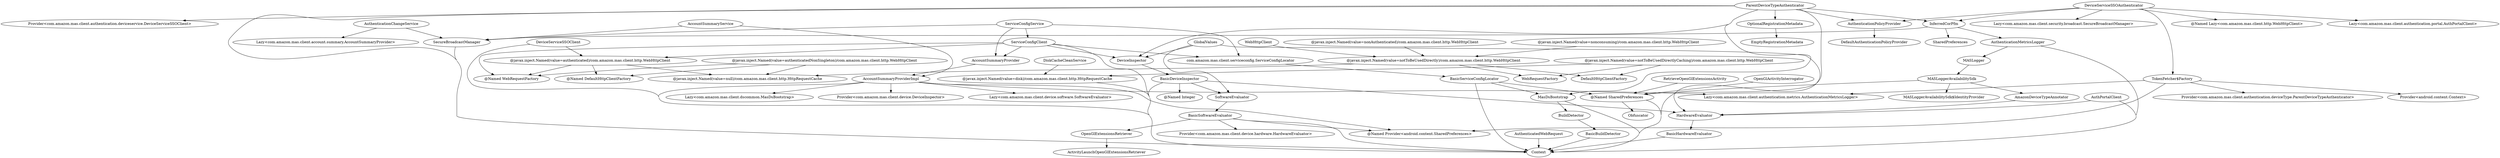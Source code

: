 digraph G1 {
  concentrate = true;
  n2 [label="@Named SharedPreferences"];
  n2 -> Context;
  n2 -> Obfuscator;
  n3 [label="@javax.inject.Named(value=authenticated)/com.amazon.mas.client.http.WebHttpClient"];
  n4 [label="@Named DefaultHttpClientFactory"];
  n3 -> n4;
  n5 [label="@Named WebRequestFactory"];
  n3 -> n5;
  n6 [label="@javax.inject.Named(value=null)/com.amazon.mas.client.http.HttpRequestCache"];
  n3 -> n6;
  n7 [label="@javax.inject.Named(value=authenticatedNonSingleton)/com.amazon.mas.client.http.WebHttpClient"];
  n7 -> n4;
  n7 -> n5;
  n7 -> n6;
  n8 [label="@javax.inject.Named(value=disk)/com.amazon.mas.client.http.HttpRequestCache"];
  n8 -> Context;
  n9 [label="@javax.inject.Named(value=nonAuthenticated)/com.amazon.mas.client.http.WebHttpClient"];
  n10 [label="@javax.inject.Named(value=notToBeUsedDirectly)/com.amazon.mas.client.http.WebHttpClient"];
  n9 -> n10;
  n11 [label="@javax.inject.Named(value=nonconsuming)/com.amazon.mas.client.http.WebHttpClient"];
  n11 -> n10;
  n10 -> n6;
  n10 -> DefaultHttpClientFactory;
  n10 -> WebRequestFactory;
  n12 [label="@javax.inject.Named(value=notToBeUsedDirectlyCaching)/com.amazon.mas.client.http.WebHttpClient"];
  n12 -> n8;
  n12 -> DefaultHttpClientFactory;
  n12 -> WebRequestFactory;
  AccountSummaryProvider -> AccountSummaryProviderImpl;
  n13 [label="@Named Provider<android.content.SharedPreferences>"];
  AccountSummaryProviderImpl -> n13;
  n14 [label="Provider<com.amazon.mas.client.device.DeviceInspector>"];
  AccountSummaryProviderImpl -> n14;
  n15 [label="Lazy<com.amazon.mas.client.authentication.metrics.AuthenticationMetricsLogger>"];
  AccountSummaryProviderImpl -> n15;
  n16 [label="Lazy<com.amazon.mas.client.device.software.SoftwareEvaluator>"];
  AccountSummaryProviderImpl -> n16;
  n17 [label="Lazy<com.amazon.mas.client.dscommon.MasDsBootstrap>"];
  AccountSummaryProviderImpl -> n17;
  AccountSummaryProviderImpl -> Context;
  AccountSummaryService -> AccountSummaryProviderImpl;
  AccountSummaryService -> SecureBroadcastManager;
  AmazonDeviceTypeAnnotator -> HardwareEvaluator;
  AuthPortalClient -> Context;
  AuthPortalClient -> HardwareEvaluator;
  AuthenticatedWebRequest -> Context;
  AuthenticationChangeService -> SecureBroadcastManager;
  n18 [label="Lazy<com.amazon.mas.client.account.summary.AccountSummaryProvider>"];
  AuthenticationChangeService -> n18;
  AuthenticationMetricsLogger -> MASLogger;
  AuthenticationMetricsLogger -> Context;
  AuthenticationPolicyProvider -> DefaultAuthenticationPolicyProvider;
  BasicBuildDetector -> Context;
  n19 [label="@Named Integer"];
  BasicDeviceInspector -> n19;
  BasicDeviceInspector -> Context;
  BasicDeviceInspector -> HardwareEvaluator;
  BasicDeviceInspector -> SoftwareEvaluator;
  BasicHardwareEvaluator -> Context;
  BasicServiceConfigLocator -> MasDsBootstrap;
  BasicServiceConfigLocator -> n2;
  BasicServiceConfigLocator -> Context;
  BasicSoftwareEvaluator -> n13;
  n20 [label="Provider<com.amazon.mas.client.device.hardware.HardwareEvaluator>"];
  BasicSoftwareEvaluator -> n20;
  BasicSoftwareEvaluator -> Context;
  BasicSoftwareEvaluator -> OpenGlExtensionsRetriever;
  BuildDetector -> BasicBuildDetector;
  DeviceInspector -> BasicDeviceInspector;
  DeviceServiceSSOAuthenticator -> InferredCorPfm;
  DeviceServiceSSOAuthenticator -> AuthenticationPolicyProvider;
  n21 [label="@Named Lazy<com.amazon.mas.client.http.WebHttpClient>"];
  DeviceServiceSSOAuthenticator -> n21;
  n22 [label="Lazy<com.amazon.mas.client.authentication.portal.AuthPortalClient>"];
  DeviceServiceSSOAuthenticator -> n22;
  n23 [label="Lazy<com.amazon.mas.client.security.broadcast.SecureBroadcastManager>"];
  DeviceServiceSSOAuthenticator -> n23;
  n24 [label="TokenFetcher$Factory"];
  DeviceServiceSSOAuthenticator -> n24;
  DeviceServiceSSOClient -> n3;
  DeviceServiceSSOClient -> Context;
  DiskCacheCleanService -> n8;
  GlobalValues -> DeviceInspector;
  GlobalValues -> HardwareEvaluator;
  GlobalValues -> SoftwareEvaluator;
  HardwareEvaluator -> BasicHardwareEvaluator;
  InferredCorPfm -> SecureBroadcastManager;
  InferredCorPfm -> SharedPreferences;
  InferredCorPfm -> AuthenticationMetricsLogger;
  MASLogger -> MASLoggerAvailabilitySdk;
  MASLoggerAvailabilitySdk -> AmazonDeviceTypeAnnotator;
  MASLoggerAvailabilitySdk -> Context;
  n25 [label="MASLoggerAvailabilitySdk$IdentityProvider"];
  MASLoggerAvailabilitySdk -> n25;
  MasDsBootstrap -> Context;
  MasDsBootstrap -> BuildDetector;
  OpenGlActivityInterrogator -> n2;
  OpenGlExtensionsRetriever -> ActivityLaunchOpenGlExtensionsRetriever;
  OptionalRegistrationMetadata -> EmptyRegistrationMetadata;
  ParentDeviceTypeAuthenticator -> InferredCorPfm;
  ParentDeviceTypeAuthenticator -> MasDsBootstrap;
  ParentDeviceTypeAuthenticator -> AuthenticationPolicyProvider;
  ParentDeviceTypeAuthenticator -> OptionalRegistrationMetadata;
  ParentDeviceTypeAuthenticator -> DeviceInspector;
  n26 [label="Provider<com.amazon.mas.client.authentication.deviceservice.DeviceServiceSSOClient>"];
  ParentDeviceTypeAuthenticator -> n26;
  ParentDeviceTypeAuthenticator -> n2;
  ParentDeviceTypeAuthenticator -> Context;
  RetrieveOpenGlExtensionsActivity -> n2;
  SecureBroadcastManager -> Context;
  ServiceConfigClient -> n3;
  ServiceConfigClient -> n5;
  ServiceConfigClient -> DeviceInspector;
  ServiceConfigClient -> Context;
  ServiceConfigClient -> AccountSummaryProvider;
  n27 [label="com.amazon.mas.client.serviceconfig.ServiceConfigLocator"];
  ServiceConfigClient -> n27;
  ServiceConfigService -> SecureBroadcastManager;
  ServiceConfigService -> ServiceConfigClient;
  ServiceConfigService -> AccountSummaryProvider;
  ServiceConfigService -> n27;
  SoftwareEvaluator -> BasicSoftwareEvaluator;
  n24 -> n13;
  n28 [label="Provider<android.content.Context>"];
  n24 -> n28;
  n29 [label="Provider<com.amazon.mas.client.authentication.deviceType.ParentDeviceTypeAuthenticator>"];
  n24 -> n29;
  n24 -> n15;
  WebHttpClient -> n10;
  n27 -> BasicServiceConfigLocator;
}
